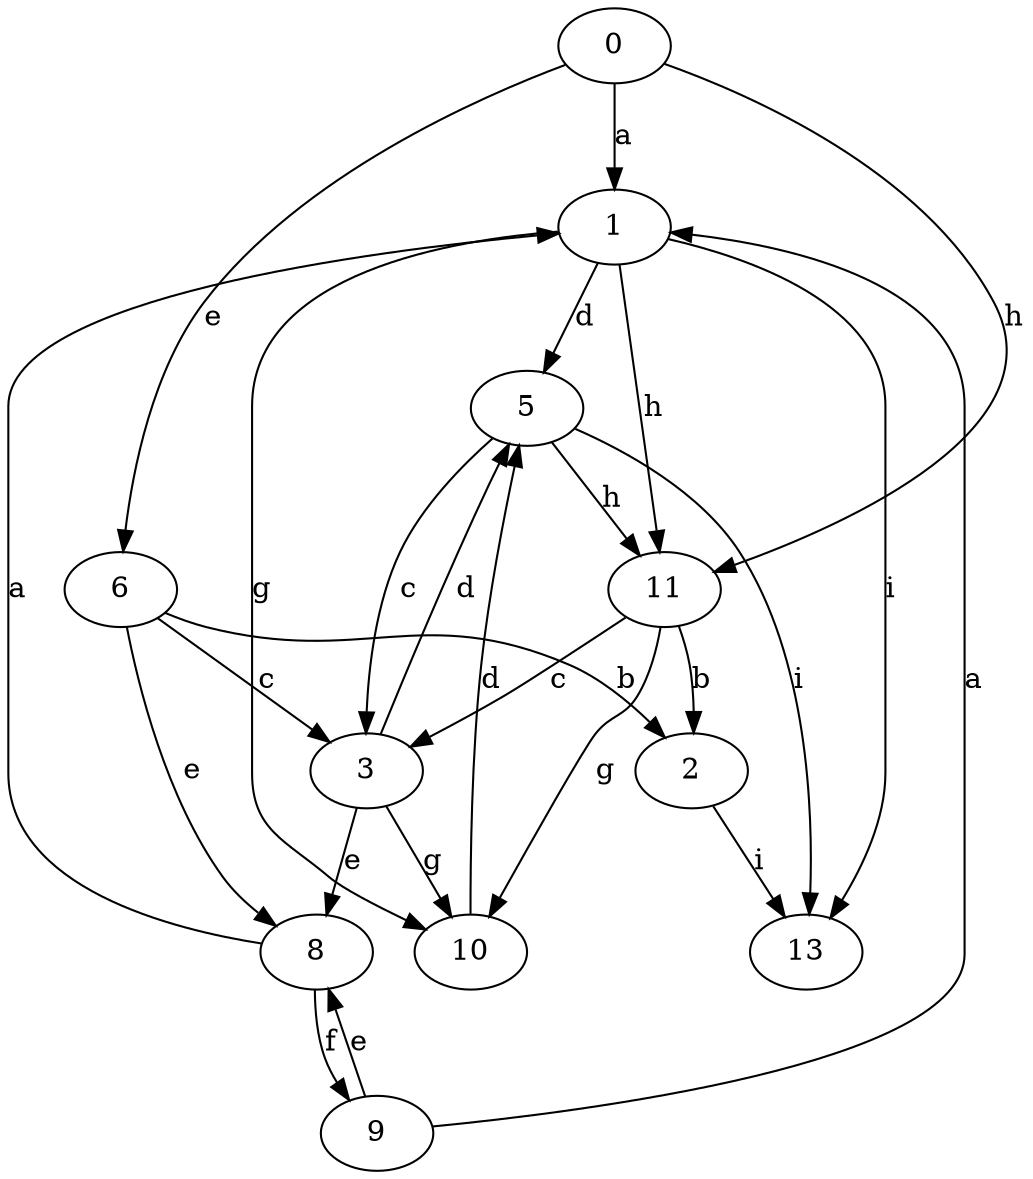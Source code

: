 strict digraph  {
0;
1;
2;
3;
5;
6;
8;
9;
10;
11;
13;
0 -> 1  [label=a];
0 -> 6  [label=e];
0 -> 11  [label=h];
1 -> 5  [label=d];
1 -> 10  [label=g];
1 -> 11  [label=h];
1 -> 13  [label=i];
2 -> 13  [label=i];
3 -> 5  [label=d];
3 -> 8  [label=e];
3 -> 10  [label=g];
5 -> 3  [label=c];
5 -> 11  [label=h];
5 -> 13  [label=i];
6 -> 2  [label=b];
6 -> 3  [label=c];
6 -> 8  [label=e];
8 -> 1  [label=a];
8 -> 9  [label=f];
9 -> 1  [label=a];
9 -> 8  [label=e];
10 -> 5  [label=d];
11 -> 2  [label=b];
11 -> 3  [label=c];
11 -> 10  [label=g];
}
